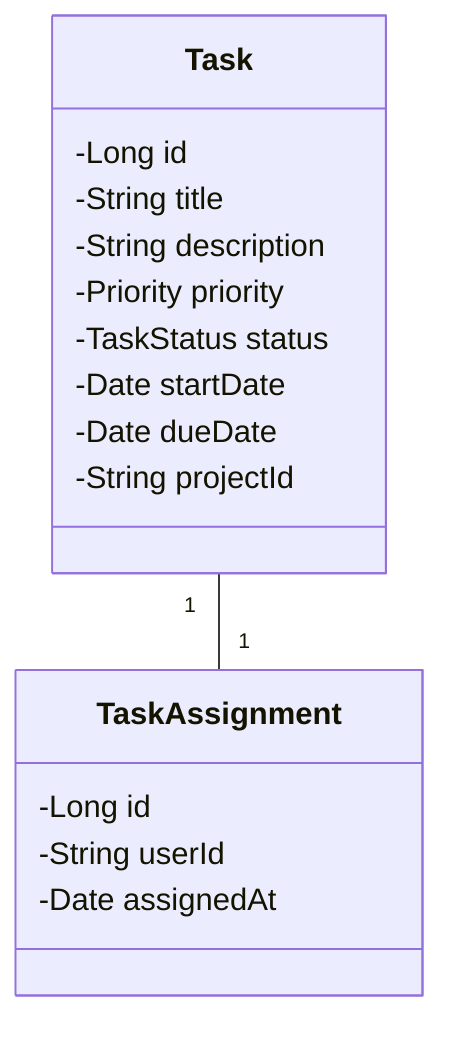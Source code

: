 classDiagram
class Task {
-Long id
-String title
-String description
-Priority priority
-TaskStatus status
-Date startDate
-Date dueDate
-String projectId
}

    class TaskAssignment {
        -Long id
        -String userId
        -Date assignedAt
    }

    Task "1" -- "1" TaskAssignment